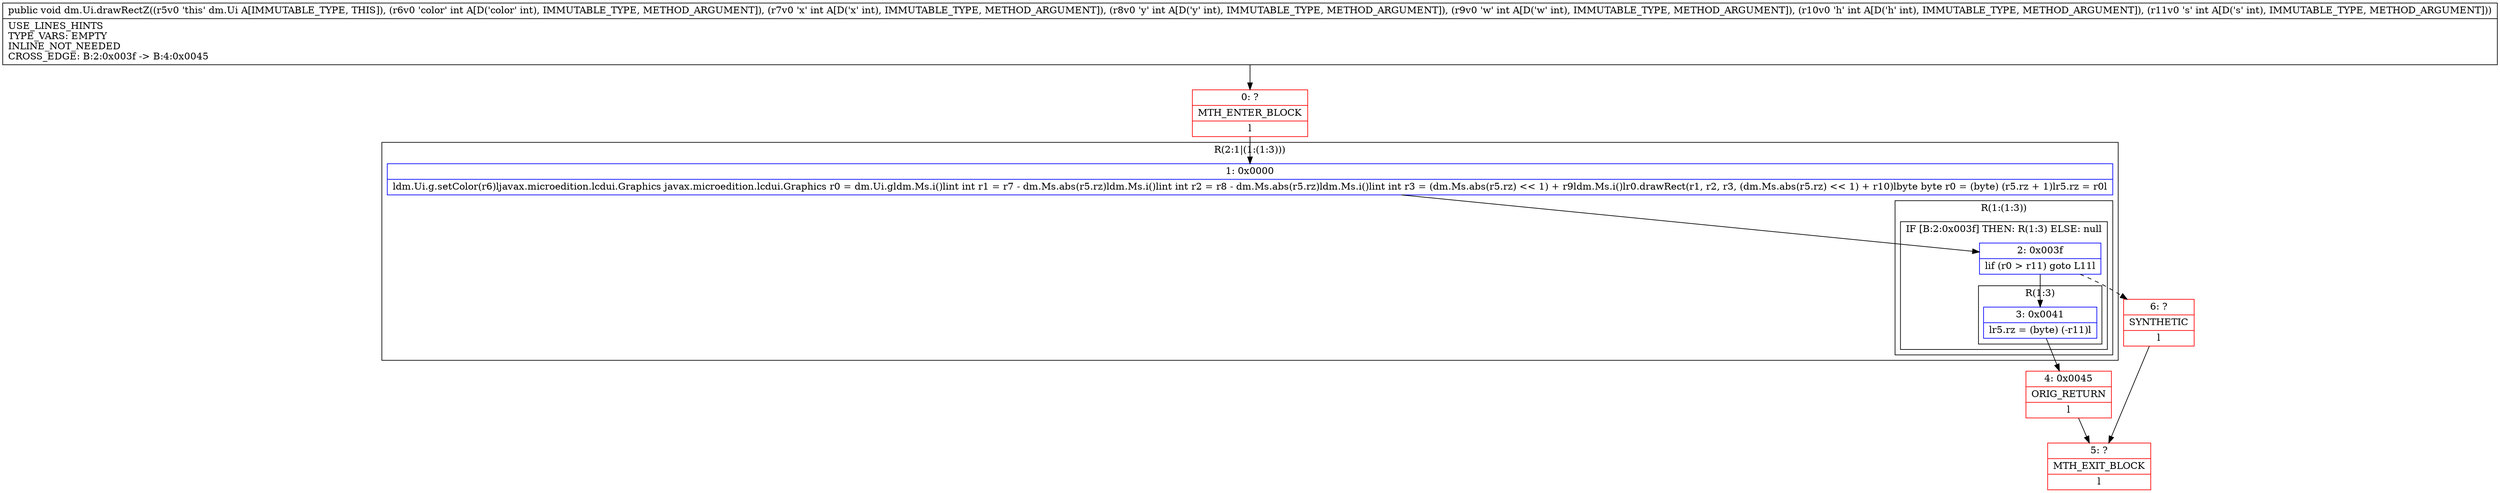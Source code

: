 digraph "CFG fordm.Ui.drawRectZ(IIIIII)V" {
subgraph cluster_Region_1934088790 {
label = "R(2:1|(1:(1:3)))";
node [shape=record,color=blue];
Node_1 [shape=record,label="{1\:\ 0x0000|ldm.Ui.g.setColor(r6)ljavax.microedition.lcdui.Graphics javax.microedition.lcdui.Graphics r0 = dm.Ui.gldm.Ms.i()lint int r1 = r7 \- dm.Ms.abs(r5.rz)ldm.Ms.i()lint int r2 = r8 \- dm.Ms.abs(r5.rz)ldm.Ms.i()lint int r3 = (dm.Ms.abs(r5.rz) \<\< 1) + r9ldm.Ms.i()lr0.drawRect(r1, r2, r3, (dm.Ms.abs(r5.rz) \<\< 1) + r10)lbyte byte r0 = (byte) (r5.rz + 1)lr5.rz = r0l}"];
subgraph cluster_Region_1896117587 {
label = "R(1:(1:3))";
node [shape=record,color=blue];
subgraph cluster_IfRegion_1165882410 {
label = "IF [B:2:0x003f] THEN: R(1:3) ELSE: null";
node [shape=record,color=blue];
Node_2 [shape=record,label="{2\:\ 0x003f|lif (r0 \> r11) goto L11l}"];
subgraph cluster_Region_604257823 {
label = "R(1:3)";
node [shape=record,color=blue];
Node_3 [shape=record,label="{3\:\ 0x0041|lr5.rz = (byte) (\-r11)l}"];
}
}
}
}
Node_0 [shape=record,color=red,label="{0\:\ ?|MTH_ENTER_BLOCK\l|l}"];
Node_4 [shape=record,color=red,label="{4\:\ 0x0045|ORIG_RETURN\l|l}"];
Node_5 [shape=record,color=red,label="{5\:\ ?|MTH_EXIT_BLOCK\l|l}"];
Node_6 [shape=record,color=red,label="{6\:\ ?|SYNTHETIC\l|l}"];
MethodNode[shape=record,label="{public void dm.Ui.drawRectZ((r5v0 'this' dm.Ui A[IMMUTABLE_TYPE, THIS]), (r6v0 'color' int A[D('color' int), IMMUTABLE_TYPE, METHOD_ARGUMENT]), (r7v0 'x' int A[D('x' int), IMMUTABLE_TYPE, METHOD_ARGUMENT]), (r8v0 'y' int A[D('y' int), IMMUTABLE_TYPE, METHOD_ARGUMENT]), (r9v0 'w' int A[D('w' int), IMMUTABLE_TYPE, METHOD_ARGUMENT]), (r10v0 'h' int A[D('h' int), IMMUTABLE_TYPE, METHOD_ARGUMENT]), (r11v0 's' int A[D('s' int), IMMUTABLE_TYPE, METHOD_ARGUMENT]))  | USE_LINES_HINTS\lTYPE_VARS: EMPTY\lINLINE_NOT_NEEDED\lCROSS_EDGE: B:2:0x003f \-\> B:4:0x0045\l}"];
MethodNode -> Node_0;
Node_1 -> Node_2;
Node_2 -> Node_3;
Node_2 -> Node_6[style=dashed];
Node_3 -> Node_4;
Node_0 -> Node_1;
Node_4 -> Node_5;
Node_6 -> Node_5;
}

